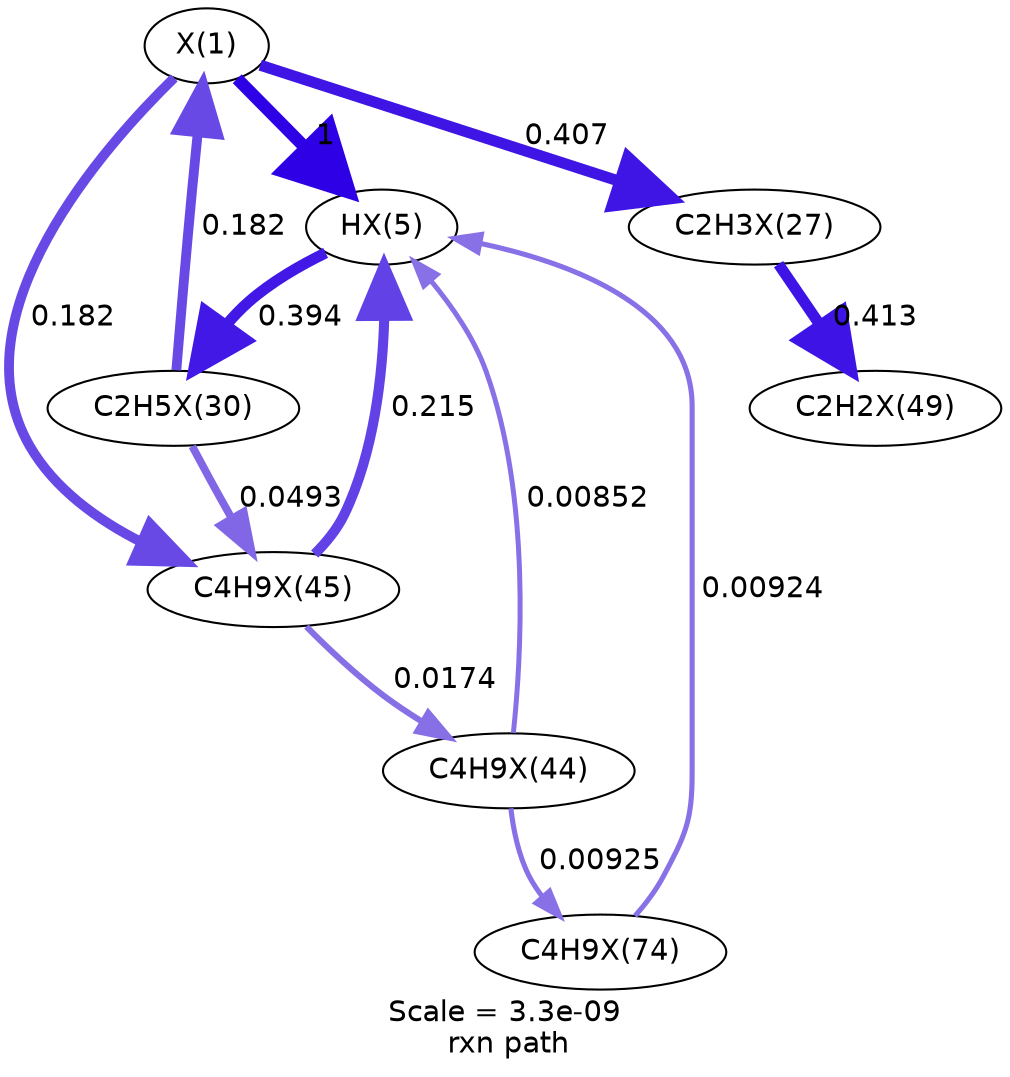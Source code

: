 digraph reaction_paths {
center=1;
s15 -> s16[fontname="Helvetica", style="setlinewidth(6)", arrowsize=3, color="0.7, 1.5, 0.9"
, label=" 1"];
s15 -> s17[fontname="Helvetica", style="setlinewidth(5.32)", arrowsize=2.66, color="0.7, 0.907, 0.9"
, label=" 0.407"];
s18 -> s15[fontname="Helvetica", style="setlinewidth(4.71)", arrowsize=2.36, color="0.7, 0.682, 0.9"
, label=" 0.182"];
s15 -> s20[fontname="Helvetica", style="setlinewidth(4.72)", arrowsize=2.36, color="0.7, 0.682, 0.9"
, label=" 0.182"];
s16 -> s18[fontname="Helvetica", style="setlinewidth(5.3)", arrowsize=2.65, color="0.7, 0.894, 0.9"
, label=" 0.394"];
s20 -> s16[fontname="Helvetica", style="setlinewidth(4.84)", arrowsize=2.42, color="0.7, 0.715, 0.9"
, label=" 0.215"];
s19 -> s16[fontname="Helvetica", style="setlinewidth(2.4)", arrowsize=1.2, color="0.7, 0.509, 0.9"
, label=" 0.00852"];
s24 -> s16[fontname="Helvetica", style="setlinewidth(2.46)", arrowsize=1.23, color="0.7, 0.509, 0.9"
, label=" 0.00924"];
s17 -> s21[fontname="Helvetica", style="setlinewidth(5.33)", arrowsize=2.67, color="0.7, 0.913, 0.9"
, label=" 0.413"];
s18 -> s20[fontname="Helvetica", style="setlinewidth(3.73)", arrowsize=1.86, color="0.7, 0.549, 0.9"
, label=" 0.0493"];
s20 -> s19[fontname="Helvetica", style="setlinewidth(2.94)", arrowsize=1.47, color="0.7, 0.517, 0.9"
, label=" 0.0174"];
s19 -> s24[fontname="Helvetica", style="setlinewidth(2.46)", arrowsize=1.23, color="0.7, 0.509, 0.9"
, label=" 0.00925"];
s15 [ fontname="Helvetica", label="X(1)"];
s16 [ fontname="Helvetica", label="HX(5)"];
s17 [ fontname="Helvetica", label="C2H3X(27)"];
s18 [ fontname="Helvetica", label="C2H5X(30)"];
s19 [ fontname="Helvetica", label="C4H9X(44)"];
s20 [ fontname="Helvetica", label="C4H9X(45)"];
s21 [ fontname="Helvetica", label="C2H2X(49)"];
s24 [ fontname="Helvetica", label="C4H9X(74)"];
 label = "Scale = 3.3e-09\l rxn path";
 fontname = "Helvetica";
}
